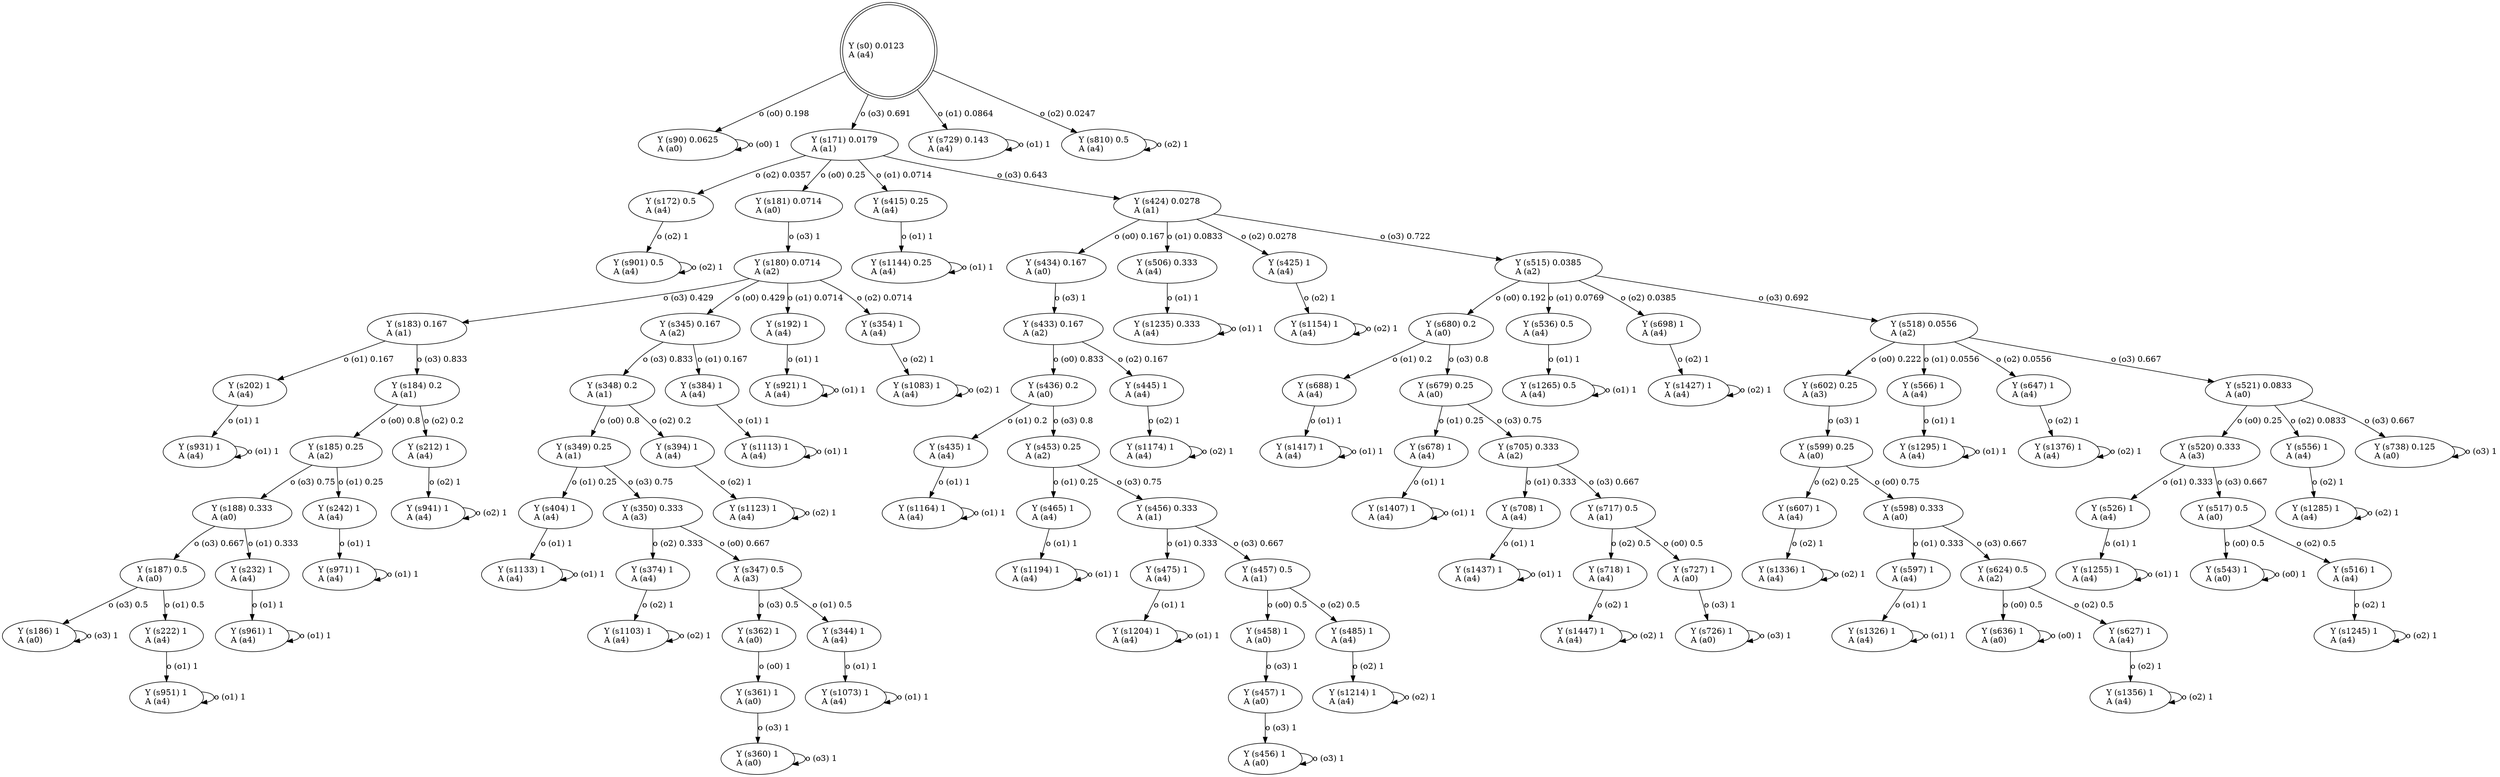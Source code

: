 digraph G
{
root [label="Y (s0) 0.0123\lA (a4)\l" shape=doublecircle labeljust="l"];
x0row229 [label="Y (s726) 1\lA (a0)\l"];
x0row235 [label="Y (s1447) 1\lA (a4)\l"];
x0row241 [label="Y (s1265) 0.5\lA (a4)\l"];
x0row245 [label="Y (s1427) 1\lA (a4)\l"];
x0row247 [label="Y (s526) 1\lA (a4)\l"];
x0row248 [label="Y (s607) 1\lA (a4)\l"];
x0row250 [label="Y (s602) 0.25\lA (a3)\l"];
x0row251 [label="Y (s566) 1\lA (a4)\l"];
x0row252 [label="Y (s647) 1\lA (a4)\l"];
x0row253 [label="Y (s521) 0.0833\lA (a0)\l"];
x0row257 [label="Y (s599) 0.25\lA (a0)\l"];
x0row258 [label="Y (s598) 0.333\lA (a0)\l"];
x0row260 [label="Y (s597) 1\lA (a4)\l"];
x0row261 [label="Y (s624) 0.5\lA (a2)\l"];
x0row268 [label="Y (s1326) 1\lA (a4)\l"];
x0row270 [label="Y (s636) 1\lA (a0)\l"];
x0row271 [label="Y (s627) 1\lA (a4)\l"];
x0row276 [label="Y (s1356) 1\lA (a4)\l"];
x0row281 [label="Y (s1336) 1\lA (a4)\l"];
x0row284 [label="Y (s1295) 1\lA (a4)\l"];
x0row287 [label="Y (s1376) 1\lA (a4)\l"];
x0row288 [label="Y (s520) 0.333\lA (a3)\l"];
x0row289 [label="Y (s556) 1\lA (a4)\l"];
x0row290 [label="Y (s738) 0.125\lA (a0)\l"];
x0row295 [label="Y (s517) 0.5\lA (a0)\l"];
x0row300 [label="Y (s1255) 1\lA (a4)\l"];
x0row301 [label="Y (s543) 1\lA (a0)\l"];
x0row302 [label="Y (s516) 1\lA (a4)\l"];
x0row311 [label="Y (s1245) 1\lA (a4)\l"];
x0row315 [label="Y (s1285) 1\lA (a4)\l"];
x0row135 [label="Y (s434) 0.167\lA (a0)\l"];
x0row136 [label="Y (s506) 0.333\lA (a4)\l"];
x0row137 [label="Y (s425) 1\lA (a4)\l"];
x0row138 [label="Y (s515) 0.0385\lA (a2)\l"];
x0row143 [label="Y (s433) 0.167\lA (a2)\l"];
x0row147 [label="Y (s436) 0.2\lA (a0)\l"];
x0row148 [label="Y (s445) 1\lA (a4)\l"];
x0row149 [label="Y (s435) 1\lA (a4)\l"];
x0row150 [label="Y (s453) 0.25\lA (a2)\l"];
x0row152 [label="Y (s475) 1\lA (a4)\l"];
x0row158 [label="Y (s1164) 1\lA (a4)\l"];
x0row160 [label="Y (s465) 1\lA (a4)\l"];
x0row161 [label="Y (s456) 0.333\lA (a1)\l"];
x0row165 [label="Y (s1194) 1\lA (a4)\l"];
x0row166 [label="Y (s457) 0.5\lA (a1)\l"];
x0row171 [label="Y (s1204) 1\lA (a4)\l"];
x0row173 [label="Y (s458) 1\lA (a0)\l"];
x0row174 [label="Y (s485) 1\lA (a4)\l"];
x0row176 [label="Y (s457) 1\lA (a0)\l"];
x0row177 [label="Y (s456) 1\lA (a0)\l"];
x0row182 [label="Y (s1214) 1\lA (a4)\l"];
x0row187 [label="Y (s1174) 1\lA (a4)\l"];
x0row191 [label="Y (s1235) 0.333\lA (a4)\l"];
x0row194 [label="Y (s1154) 1\lA (a4)\l"];
x0row196 [label="Y (s680) 0.2\lA (a0)\l"];
x0row197 [label="Y (s536) 0.5\lA (a4)\l"];
x0row198 [label="Y (s698) 1\lA (a4)\l"];
x0row199 [label="Y (s518) 0.0556\lA (a2)\l"];
x0row200 [label="Y (s688) 1\lA (a4)\l"];
x0row201 [label="Y (s679) 0.25\lA (a0)\l"];
x0row209 [label="Y (s1417) 1\lA (a4)\l"];
x0row210 [label="Y (s678) 1\lA (a4)\l"];
x0row211 [label="Y (s705) 0.333\lA (a2)\l"];
x0row214 [label="Y (s718) 1\lA (a4)\l"];
x0row219 [label="Y (s1407) 1\lA (a4)\l"];
x0row221 [label="Y (s708) 1\lA (a4)\l"];
x0row222 [label="Y (s717) 0.5\lA (a1)\l"];
x0row226 [label="Y (s1437) 1\lA (a4)\l"];
x0row227 [label="Y (s727) 1\lA (a0)\l"];
x0row105 [label="Y (s971) 1\lA (a4)\l"];
x0row106 [label="Y (s187) 0.5\lA (a0)\l"];
x0row111 [label="Y (s961) 1\lA (a4)\l"];
x0row112 [label="Y (s186) 1\lA (a0)\l"];
x0row117 [label="Y (s951) 1\lA (a4)\l"];
x0row123 [label="Y (s941) 1\lA (a4)\l"];
x0row129 [label="Y (s1144) 0.25\lA (a4)\l"];
x0row100 [label="Y (s188) 0.333\lA (a0)\l"];
x0row99 [label="Y (s242) 1\lA (a4)\l"];
x0row33 [label="Y (s183) 0.167\lA (a1)\l"];
x0row37 [label="Y (s348) 0.2\lA (a1)\l"];
x0row51 [label="Y (s1133) 1\lA (a4)\l"];
x0row54 [label="Y (s374) 1\lA (a4)\l"];
x0row58 [label="Y (s362) 1\lA (a0)\l"];
x0row69 [label="Y (s1103) 1\lA (a4)\l"];
x0row73 [label="Y (s1123) 1\lA (a4)\l"];
x0row77 [label="Y (s921) 1\lA (a4)\l"];
x0row81 [label="Y (s1083) 1\lA (a4)\l"];
x0row82 [label="Y (s202) 1\lA (a4)\l"];
x0row83 [label="Y (s184) 0.2\lA (a1)\l"];
x0row84 [label="Y (s222) 1\lA (a4)\l"];
x0row91 [label="Y (s931) 1\lA (a4)\l"];
x0row93 [label="Y (s185) 0.25\lA (a2)\l"];
x0row94 [label="Y (s212) 1\lA (a4)\l"];
x0row95 [label="Y (s232) 1\lA (a4)\l"];
x0row1 [label="Y (s90) 0.0625\lA (a0)\l"];
x0row4 [label="Y (s171) 0.0179\lA (a1)\l"];
x0row7 [label="Y (s172) 0.5\lA (a4)\l"];
x0row13 [label="Y (s729) 0.143\lA (a4)\l"];
x0row14 [label="Y (s810) 0.5\lA (a4)\l"];
x0row19 [label="Y (s181) 0.0714\lA (a0)\l"];
x0row20 [label="Y (s415) 0.25\lA (a4)\l"];
x0row21 [label="Y (s424) 0.0278\lA (a1)\l"];
x0row25 [label="Y (s180) 0.0714\lA (a2)\l"];
x0row30 [label="Y (s345) 0.167\lA (a2)\l"];
x0row31 [label="Y (s192) 1\lA (a4)\l"];
x0row32 [label="Y (s354) 1\lA (a4)\l"];
x0row36 [label="Y (s384) 1\lA (a4)\l"];
x0row41 [label="Y (s1113) 1\lA (a4)\l"];
x0row42 [label="Y (s349) 0.25\lA (a1)\l"];
x0row43 [label="Y (s394) 1\lA (a4)\l"];
x0row46 [label="Y (s404) 1\lA (a4)\l"];
x0row47 [label="Y (s350) 0.333\lA (a3)\l"];
x0row53 [label="Y (s347) 0.5\lA (a3)\l"];
x0row57 [label="Y (s344) 1\lA (a4)\l"];
x0row61 [label="Y (s1073) 1\lA (a4)\l"];
x0row62 [label="Y (s361) 1\lA (a0)\l"];
x0row64 [label="Y (s360) 1\lA (a0)\l"];
x0row133 [label="Y (s901) 0.5\lA (a4)\l"];
root -> x0row1 [label="o (o0) 0.198\l"];
root -> x0row13 [label="o (o1) 0.0864\l"];
root -> x0row14 [label="o (o2) 0.0247\l"];
root -> x0row4 [label="o (o3) 0.691\l"];
x0row1 -> x0row1 [label="o (o0) 1\l"];
x0row13 -> x0row13 [label="o (o1) 1\l"];
x0row14 -> x0row14 [label="o (o2) 1\l"];
x0row4 -> x0row19 [label="o (o0) 0.25\l"];
x0row4 -> x0row20 [label="o (o1) 0.0714\l"];
x0row4 -> x0row7 [label="o (o2) 0.0357\l"];
x0row4 -> x0row21 [label="o (o3) 0.643\l"];
x0row19 -> x0row25 [label="o (o3) 1\l"];
x0row25 -> x0row30 [label="o (o0) 0.429\l"];
x0row25 -> x0row31 [label="o (o1) 0.0714\l"];
x0row25 -> x0row32 [label="o (o2) 0.0714\l"];
x0row25 -> x0row33 [label="o (o3) 0.429\l"];
x0row30 -> x0row36 [label="o (o1) 0.167\l"];
x0row30 -> x0row37 [label="o (o3) 0.833\l"];
x0row36 -> x0row41 [label="o (o1) 1\l"];
x0row41 -> x0row41 [label="o (o1) 1\l"];
x0row37 -> x0row42 [label="o (o0) 0.8\l"];
x0row37 -> x0row43 [label="o (o2) 0.2\l"];
x0row42 -> x0row46 [label="o (o1) 0.25\l"];
x0row42 -> x0row47 [label="o (o3) 0.75\l"];
x0row46 -> x0row51 [label="o (o1) 1\l"];
x0row51 -> x0row51 [label="o (o1) 1\l"];
x0row47 -> x0row53 [label="o (o0) 0.667\l"];
x0row47 -> x0row54 [label="o (o2) 0.333\l"];
x0row53 -> x0row57 [label="o (o1) 0.5\l"];
x0row53 -> x0row58 [label="o (o3) 0.5\l"];
x0row57 -> x0row61 [label="o (o1) 1\l"];
x0row61 -> x0row61 [label="o (o1) 1\l"];
x0row58 -> x0row62 [label="o (o0) 1\l"];
x0row62 -> x0row64 [label="o (o3) 1\l"];
x0row64 -> x0row64 [label="o (o3) 1\l"];
x0row54 -> x0row69 [label="o (o2) 1\l"];
x0row69 -> x0row69 [label="o (o2) 1\l"];
x0row43 -> x0row73 [label="o (o2) 1\l"];
x0row73 -> x0row73 [label="o (o2) 1\l"];
x0row31 -> x0row77 [label="o (o1) 1\l"];
x0row77 -> x0row77 [label="o (o1) 1\l"];
x0row32 -> x0row81 [label="o (o2) 1\l"];
x0row81 -> x0row81 [label="o (o2) 1\l"];
x0row33 -> x0row82 [label="o (o1) 0.167\l"];
x0row33 -> x0row83 [label="o (o3) 0.833\l"];
x0row82 -> x0row91 [label="o (o1) 1\l"];
x0row91 -> x0row91 [label="o (o1) 1\l"];
x0row83 -> x0row93 [label="o (o0) 0.8\l"];
x0row83 -> x0row94 [label="o (o2) 0.2\l"];
x0row93 -> x0row99 [label="o (o1) 0.25\l"];
x0row93 -> x0row100 [label="o (o3) 0.75\l"];
x0row99 -> x0row105 [label="o (o1) 1\l"];
x0row105 -> x0row105 [label="o (o1) 1\l"];
x0row100 -> x0row95 [label="o (o1) 0.333\l"];
x0row100 -> x0row106 [label="o (o3) 0.667\l"];
x0row95 -> x0row111 [label="o (o1) 1\l"];
x0row111 -> x0row111 [label="o (o1) 1\l"];
x0row106 -> x0row84 [label="o (o1) 0.5\l"];
x0row106 -> x0row112 [label="o (o3) 0.5\l"];
x0row84 -> x0row117 [label="o (o1) 1\l"];
x0row117 -> x0row117 [label="o (o1) 1\l"];
x0row112 -> x0row112 [label="o (o3) 1\l"];
x0row94 -> x0row123 [label="o (o2) 1\l"];
x0row123 -> x0row123 [label="o (o2) 1\l"];
x0row20 -> x0row129 [label="o (o1) 1\l"];
x0row129 -> x0row129 [label="o (o1) 1\l"];
x0row7 -> x0row133 [label="o (o2) 1\l"];
x0row133 -> x0row133 [label="o (o2) 1\l"];
x0row21 -> x0row135 [label="o (o0) 0.167\l"];
x0row21 -> x0row136 [label="o (o1) 0.0833\l"];
x0row21 -> x0row137 [label="o (o2) 0.0278\l"];
x0row21 -> x0row138 [label="o (o3) 0.722\l"];
x0row135 -> x0row143 [label="o (o3) 1\l"];
x0row143 -> x0row147 [label="o (o0) 0.833\l"];
x0row143 -> x0row148 [label="o (o2) 0.167\l"];
x0row147 -> x0row149 [label="o (o1) 0.2\l"];
x0row147 -> x0row150 [label="o (o3) 0.8\l"];
x0row149 -> x0row158 [label="o (o1) 1\l"];
x0row158 -> x0row158 [label="o (o1) 1\l"];
x0row150 -> x0row160 [label="o (o1) 0.25\l"];
x0row150 -> x0row161 [label="o (o3) 0.75\l"];
x0row160 -> x0row165 [label="o (o1) 1\l"];
x0row165 -> x0row165 [label="o (o1) 1\l"];
x0row161 -> x0row152 [label="o (o1) 0.333\l"];
x0row161 -> x0row166 [label="o (o3) 0.667\l"];
x0row152 -> x0row171 [label="o (o1) 1\l"];
x0row171 -> x0row171 [label="o (o1) 1\l"];
x0row166 -> x0row173 [label="o (o0) 0.5\l"];
x0row166 -> x0row174 [label="o (o2) 0.5\l"];
x0row173 -> x0row176 [label="o (o3) 1\l"];
x0row176 -> x0row177 [label="o (o3) 1\l"];
x0row177 -> x0row177 [label="o (o3) 1\l"];
x0row174 -> x0row182 [label="o (o2) 1\l"];
x0row182 -> x0row182 [label="o (o2) 1\l"];
x0row148 -> x0row187 [label="o (o2) 1\l"];
x0row187 -> x0row187 [label="o (o2) 1\l"];
x0row136 -> x0row191 [label="o (o1) 1\l"];
x0row191 -> x0row191 [label="o (o1) 1\l"];
x0row137 -> x0row194 [label="o (o2) 1\l"];
x0row194 -> x0row194 [label="o (o2) 1\l"];
x0row138 -> x0row196 [label="o (o0) 0.192\l"];
x0row138 -> x0row197 [label="o (o1) 0.0769\l"];
x0row138 -> x0row198 [label="o (o2) 0.0385\l"];
x0row138 -> x0row199 [label="o (o3) 0.692\l"];
x0row196 -> x0row200 [label="o (o1) 0.2\l"];
x0row196 -> x0row201 [label="o (o3) 0.8\l"];
x0row200 -> x0row209 [label="o (o1) 1\l"];
x0row209 -> x0row209 [label="o (o1) 1\l"];
x0row201 -> x0row210 [label="o (o1) 0.25\l"];
x0row201 -> x0row211 [label="o (o3) 0.75\l"];
x0row210 -> x0row219 [label="o (o1) 1\l"];
x0row219 -> x0row219 [label="o (o1) 1\l"];
x0row211 -> x0row221 [label="o (o1) 0.333\l"];
x0row211 -> x0row222 [label="o (o3) 0.667\l"];
x0row221 -> x0row226 [label="o (o1) 1\l"];
x0row226 -> x0row226 [label="o (o1) 1\l"];
x0row222 -> x0row227 [label="o (o0) 0.5\l"];
x0row222 -> x0row214 [label="o (o2) 0.5\l"];
x0row227 -> x0row229 [label="o (o3) 1\l"];
x0row229 -> x0row229 [label="o (o3) 1\l"];
x0row214 -> x0row235 [label="o (o2) 1\l"];
x0row235 -> x0row235 [label="o (o2) 1\l"];
x0row197 -> x0row241 [label="o (o1) 1\l"];
x0row241 -> x0row241 [label="o (o1) 1\l"];
x0row198 -> x0row245 [label="o (o2) 1\l"];
x0row245 -> x0row245 [label="o (o2) 1\l"];
x0row199 -> x0row250 [label="o (o0) 0.222\l"];
x0row199 -> x0row251 [label="o (o1) 0.0556\l"];
x0row199 -> x0row252 [label="o (o2) 0.0556\l"];
x0row199 -> x0row253 [label="o (o3) 0.667\l"];
x0row250 -> x0row257 [label="o (o3) 1\l"];
x0row257 -> x0row258 [label="o (o0) 0.75\l"];
x0row257 -> x0row248 [label="o (o2) 0.25\l"];
x0row258 -> x0row260 [label="o (o1) 0.333\l"];
x0row258 -> x0row261 [label="o (o3) 0.667\l"];
x0row260 -> x0row268 [label="o (o1) 1\l"];
x0row268 -> x0row268 [label="o (o1) 1\l"];
x0row261 -> x0row270 [label="o (o0) 0.5\l"];
x0row261 -> x0row271 [label="o (o2) 0.5\l"];
x0row270 -> x0row270 [label="o (o0) 1\l"];
x0row271 -> x0row276 [label="o (o2) 1\l"];
x0row276 -> x0row276 [label="o (o2) 1\l"];
x0row248 -> x0row281 [label="o (o2) 1\l"];
x0row281 -> x0row281 [label="o (o2) 1\l"];
x0row251 -> x0row284 [label="o (o1) 1\l"];
x0row284 -> x0row284 [label="o (o1) 1\l"];
x0row252 -> x0row287 [label="o (o2) 1\l"];
x0row287 -> x0row287 [label="o (o2) 1\l"];
x0row253 -> x0row288 [label="o (o0) 0.25\l"];
x0row253 -> x0row289 [label="o (o2) 0.0833\l"];
x0row253 -> x0row290 [label="o (o3) 0.667\l"];
x0row288 -> x0row247 [label="o (o1) 0.333\l"];
x0row288 -> x0row295 [label="o (o3) 0.667\l"];
x0row247 -> x0row300 [label="o (o1) 1\l"];
x0row300 -> x0row300 [label="o (o1) 1\l"];
x0row295 -> x0row301 [label="o (o0) 0.5\l"];
x0row295 -> x0row302 [label="o (o2) 0.5\l"];
x0row301 -> x0row301 [label="o (o0) 1\l"];
x0row302 -> x0row311 [label="o (o2) 1\l"];
x0row311 -> x0row311 [label="o (o2) 1\l"];
x0row289 -> x0row315 [label="o (o2) 1\l"];
x0row315 -> x0row315 [label="o (o2) 1\l"];
x0row290 -> x0row290 [label="o (o3) 1\l"];
}

